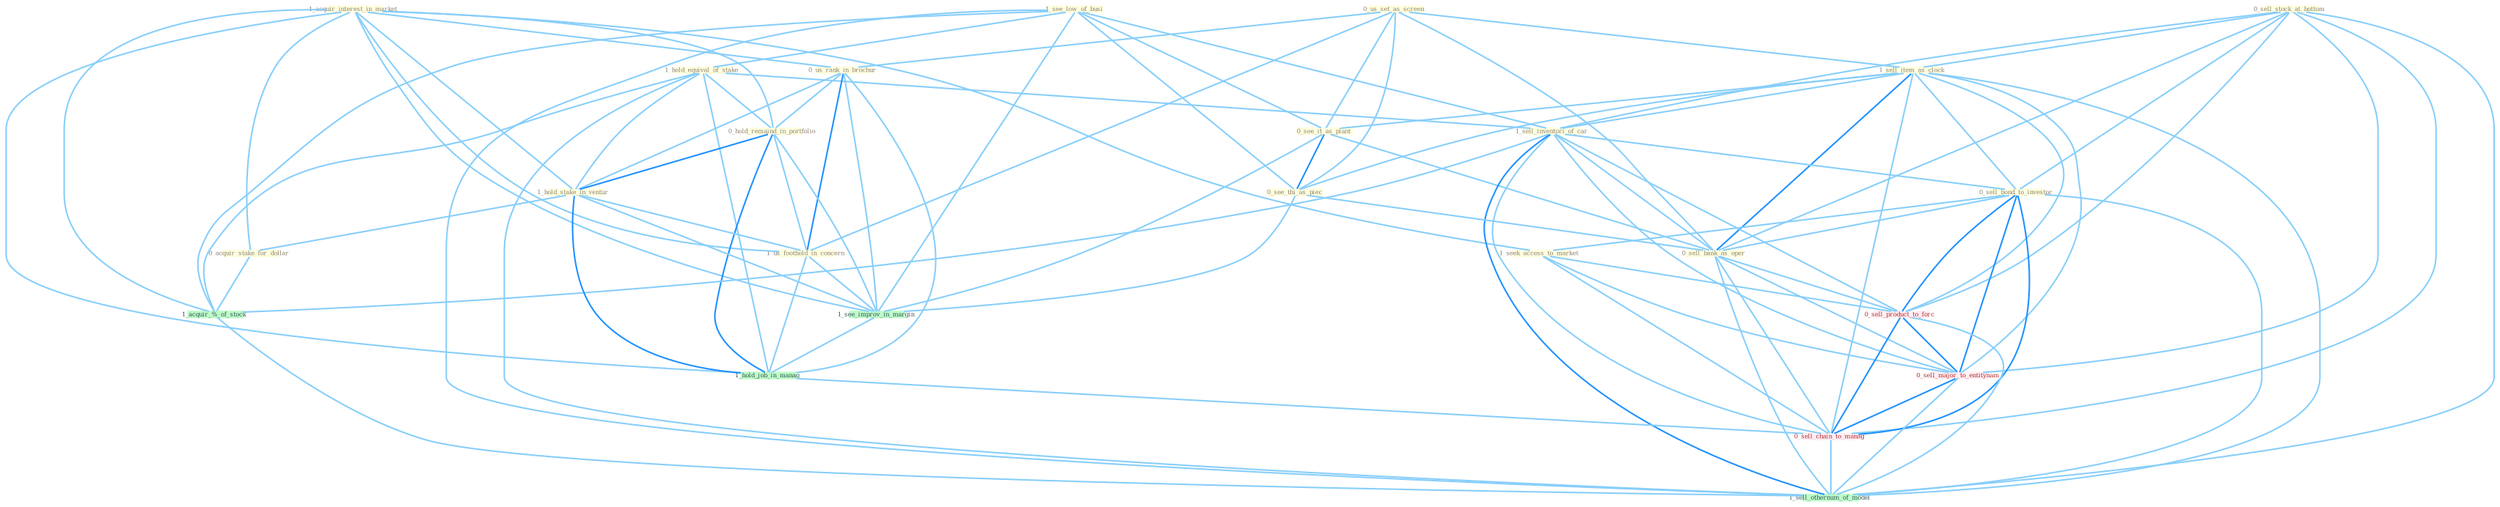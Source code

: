 Graph G{ 
    node
    [shape=polygon,style=filled,width=.5,height=.06,color="#BDFCC9",fixedsize=true,fontsize=4,
    fontcolor="#2f4f4f"];
    {node
    [color="#ffffe0", fontcolor="#8b7d6b"] "0_us_set_as_screen " "1_acquir_interest_in_market " "1_see_low_of_busi " "1_hold_equival_of_stake " "0_sell_stock_at_bottom " "0_us_rank_in_brochur " "1_sell_item_as_clock " "0_hold_remaind_in_portfolio " "0_see_it_as_plant " "1_sell_inventori_of_car " "0_see_thi_as_piec " "1_hold_stake_in_ventur " "0_sell_bond_to_investor " "0_acquir_stake_for_dollar " "0_sell_bank_as_oper " "1_us_foothold_in_concern " "1_seek_access_to_market "}
{node [color="#fff0f5", fontcolor="#b22222"] "0_sell_product_to_forc " "0_sell_major_to_entitynam " "0_sell_chain_to_manag "}
edge [color="#B0E2FF"];

	"0_us_set_as_screen " -- "0_us_rank_in_brochur " [w="1", color="#87cefa" ];
	"0_us_set_as_screen " -- "1_sell_item_as_clock " [w="1", color="#87cefa" ];
	"0_us_set_as_screen " -- "0_see_it_as_plant " [w="1", color="#87cefa" ];
	"0_us_set_as_screen " -- "0_see_thi_as_piec " [w="1", color="#87cefa" ];
	"0_us_set_as_screen " -- "0_sell_bank_as_oper " [w="1", color="#87cefa" ];
	"0_us_set_as_screen " -- "1_us_foothold_in_concern " [w="1", color="#87cefa" ];
	"1_acquir_interest_in_market " -- "0_us_rank_in_brochur " [w="1", color="#87cefa" ];
	"1_acquir_interest_in_market " -- "0_hold_remaind_in_portfolio " [w="1", color="#87cefa" ];
	"1_acquir_interest_in_market " -- "1_hold_stake_in_ventur " [w="1", color="#87cefa" ];
	"1_acquir_interest_in_market " -- "0_acquir_stake_for_dollar " [w="1", color="#87cefa" ];
	"1_acquir_interest_in_market " -- "1_us_foothold_in_concern " [w="1", color="#87cefa" ];
	"1_acquir_interest_in_market " -- "1_seek_access_to_market " [w="1", color="#87cefa" ];
	"1_acquir_interest_in_market " -- "1_see_improv_in_margin " [w="1", color="#87cefa" ];
	"1_acquir_interest_in_market " -- "1_acquir_%_of_stock " [w="1", color="#87cefa" ];
	"1_acquir_interest_in_market " -- "1_hold_job_in_manag " [w="1", color="#87cefa" ];
	"1_see_low_of_busi " -- "1_hold_equival_of_stake " [w="1", color="#87cefa" ];
	"1_see_low_of_busi " -- "0_see_it_as_plant " [w="1", color="#87cefa" ];
	"1_see_low_of_busi " -- "1_sell_inventori_of_car " [w="1", color="#87cefa" ];
	"1_see_low_of_busi " -- "0_see_thi_as_piec " [w="1", color="#87cefa" ];
	"1_see_low_of_busi " -- "1_see_improv_in_margin " [w="1", color="#87cefa" ];
	"1_see_low_of_busi " -- "1_acquir_%_of_stock " [w="1", color="#87cefa" ];
	"1_see_low_of_busi " -- "1_sell_othernum_of_model " [w="1", color="#87cefa" ];
	"1_hold_equival_of_stake " -- "0_hold_remaind_in_portfolio " [w="1", color="#87cefa" ];
	"1_hold_equival_of_stake " -- "1_sell_inventori_of_car " [w="1", color="#87cefa" ];
	"1_hold_equival_of_stake " -- "1_hold_stake_in_ventur " [w="1", color="#87cefa" ];
	"1_hold_equival_of_stake " -- "1_acquir_%_of_stock " [w="1", color="#87cefa" ];
	"1_hold_equival_of_stake " -- "1_hold_job_in_manag " [w="1", color="#87cefa" ];
	"1_hold_equival_of_stake " -- "1_sell_othernum_of_model " [w="1", color="#87cefa" ];
	"0_sell_stock_at_bottom " -- "1_sell_item_as_clock " [w="1", color="#87cefa" ];
	"0_sell_stock_at_bottom " -- "1_sell_inventori_of_car " [w="1", color="#87cefa" ];
	"0_sell_stock_at_bottom " -- "0_sell_bond_to_investor " [w="1", color="#87cefa" ];
	"0_sell_stock_at_bottom " -- "0_sell_bank_as_oper " [w="1", color="#87cefa" ];
	"0_sell_stock_at_bottom " -- "0_sell_product_to_forc " [w="1", color="#87cefa" ];
	"0_sell_stock_at_bottom " -- "0_sell_major_to_entitynam " [w="1", color="#87cefa" ];
	"0_sell_stock_at_bottom " -- "0_sell_chain_to_manag " [w="1", color="#87cefa" ];
	"0_sell_stock_at_bottom " -- "1_sell_othernum_of_model " [w="1", color="#87cefa" ];
	"0_us_rank_in_brochur " -- "0_hold_remaind_in_portfolio " [w="1", color="#87cefa" ];
	"0_us_rank_in_brochur " -- "1_hold_stake_in_ventur " [w="1", color="#87cefa" ];
	"0_us_rank_in_brochur " -- "1_us_foothold_in_concern " [w="2", color="#1e90ff" , len=0.8];
	"0_us_rank_in_brochur " -- "1_see_improv_in_margin " [w="1", color="#87cefa" ];
	"0_us_rank_in_brochur " -- "1_hold_job_in_manag " [w="1", color="#87cefa" ];
	"1_sell_item_as_clock " -- "0_see_it_as_plant " [w="1", color="#87cefa" ];
	"1_sell_item_as_clock " -- "1_sell_inventori_of_car " [w="1", color="#87cefa" ];
	"1_sell_item_as_clock " -- "0_see_thi_as_piec " [w="1", color="#87cefa" ];
	"1_sell_item_as_clock " -- "0_sell_bond_to_investor " [w="1", color="#87cefa" ];
	"1_sell_item_as_clock " -- "0_sell_bank_as_oper " [w="2", color="#1e90ff" , len=0.8];
	"1_sell_item_as_clock " -- "0_sell_product_to_forc " [w="1", color="#87cefa" ];
	"1_sell_item_as_clock " -- "0_sell_major_to_entitynam " [w="1", color="#87cefa" ];
	"1_sell_item_as_clock " -- "0_sell_chain_to_manag " [w="1", color="#87cefa" ];
	"1_sell_item_as_clock " -- "1_sell_othernum_of_model " [w="1", color="#87cefa" ];
	"0_hold_remaind_in_portfolio " -- "1_hold_stake_in_ventur " [w="2", color="#1e90ff" , len=0.8];
	"0_hold_remaind_in_portfolio " -- "1_us_foothold_in_concern " [w="1", color="#87cefa" ];
	"0_hold_remaind_in_portfolio " -- "1_see_improv_in_margin " [w="1", color="#87cefa" ];
	"0_hold_remaind_in_portfolio " -- "1_hold_job_in_manag " [w="2", color="#1e90ff" , len=0.8];
	"0_see_it_as_plant " -- "0_see_thi_as_piec " [w="2", color="#1e90ff" , len=0.8];
	"0_see_it_as_plant " -- "0_sell_bank_as_oper " [w="1", color="#87cefa" ];
	"0_see_it_as_plant " -- "1_see_improv_in_margin " [w="1", color="#87cefa" ];
	"1_sell_inventori_of_car " -- "0_sell_bond_to_investor " [w="1", color="#87cefa" ];
	"1_sell_inventori_of_car " -- "0_sell_bank_as_oper " [w="1", color="#87cefa" ];
	"1_sell_inventori_of_car " -- "1_acquir_%_of_stock " [w="1", color="#87cefa" ];
	"1_sell_inventori_of_car " -- "0_sell_product_to_forc " [w="1", color="#87cefa" ];
	"1_sell_inventori_of_car " -- "0_sell_major_to_entitynam " [w="1", color="#87cefa" ];
	"1_sell_inventori_of_car " -- "0_sell_chain_to_manag " [w="1", color="#87cefa" ];
	"1_sell_inventori_of_car " -- "1_sell_othernum_of_model " [w="2", color="#1e90ff" , len=0.8];
	"0_see_thi_as_piec " -- "0_sell_bank_as_oper " [w="1", color="#87cefa" ];
	"0_see_thi_as_piec " -- "1_see_improv_in_margin " [w="1", color="#87cefa" ];
	"1_hold_stake_in_ventur " -- "0_acquir_stake_for_dollar " [w="1", color="#87cefa" ];
	"1_hold_stake_in_ventur " -- "1_us_foothold_in_concern " [w="1", color="#87cefa" ];
	"1_hold_stake_in_ventur " -- "1_see_improv_in_margin " [w="1", color="#87cefa" ];
	"1_hold_stake_in_ventur " -- "1_hold_job_in_manag " [w="2", color="#1e90ff" , len=0.8];
	"0_sell_bond_to_investor " -- "0_sell_bank_as_oper " [w="1", color="#87cefa" ];
	"0_sell_bond_to_investor " -- "1_seek_access_to_market " [w="1", color="#87cefa" ];
	"0_sell_bond_to_investor " -- "0_sell_product_to_forc " [w="2", color="#1e90ff" , len=0.8];
	"0_sell_bond_to_investor " -- "0_sell_major_to_entitynam " [w="2", color="#1e90ff" , len=0.8];
	"0_sell_bond_to_investor " -- "0_sell_chain_to_manag " [w="2", color="#1e90ff" , len=0.8];
	"0_sell_bond_to_investor " -- "1_sell_othernum_of_model " [w="1", color="#87cefa" ];
	"0_acquir_stake_for_dollar " -- "1_acquir_%_of_stock " [w="1", color="#87cefa" ];
	"0_sell_bank_as_oper " -- "0_sell_product_to_forc " [w="1", color="#87cefa" ];
	"0_sell_bank_as_oper " -- "0_sell_major_to_entitynam " [w="1", color="#87cefa" ];
	"0_sell_bank_as_oper " -- "0_sell_chain_to_manag " [w="1", color="#87cefa" ];
	"0_sell_bank_as_oper " -- "1_sell_othernum_of_model " [w="1", color="#87cefa" ];
	"1_us_foothold_in_concern " -- "1_see_improv_in_margin " [w="1", color="#87cefa" ];
	"1_us_foothold_in_concern " -- "1_hold_job_in_manag " [w="1", color="#87cefa" ];
	"1_seek_access_to_market " -- "0_sell_product_to_forc " [w="1", color="#87cefa" ];
	"1_seek_access_to_market " -- "0_sell_major_to_entitynam " [w="1", color="#87cefa" ];
	"1_seek_access_to_market " -- "0_sell_chain_to_manag " [w="1", color="#87cefa" ];
	"1_see_improv_in_margin " -- "1_hold_job_in_manag " [w="1", color="#87cefa" ];
	"1_acquir_%_of_stock " -- "1_sell_othernum_of_model " [w="1", color="#87cefa" ];
	"1_hold_job_in_manag " -- "0_sell_chain_to_manag " [w="1", color="#87cefa" ];
	"0_sell_product_to_forc " -- "0_sell_major_to_entitynam " [w="2", color="#1e90ff" , len=0.8];
	"0_sell_product_to_forc " -- "0_sell_chain_to_manag " [w="2", color="#1e90ff" , len=0.8];
	"0_sell_product_to_forc " -- "1_sell_othernum_of_model " [w="1", color="#87cefa" ];
	"0_sell_major_to_entitynam " -- "0_sell_chain_to_manag " [w="2", color="#1e90ff" , len=0.8];
	"0_sell_major_to_entitynam " -- "1_sell_othernum_of_model " [w="1", color="#87cefa" ];
	"0_sell_chain_to_manag " -- "1_sell_othernum_of_model " [w="1", color="#87cefa" ];
}